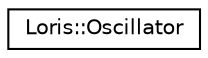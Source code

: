 digraph "Graphical Class Hierarchy"
{
 // LATEX_PDF_SIZE
  edge [fontname="Helvetica",fontsize="10",labelfontname="Helvetica",labelfontsize="10"];
  node [fontname="Helvetica",fontsize="10",shape=record];
  rankdir="LR";
  Node0 [label="Loris::Oscillator",height=0.2,width=0.4,color="black", fillcolor="white", style="filled",URL="$a00235.html",tooltip=" "];
}
